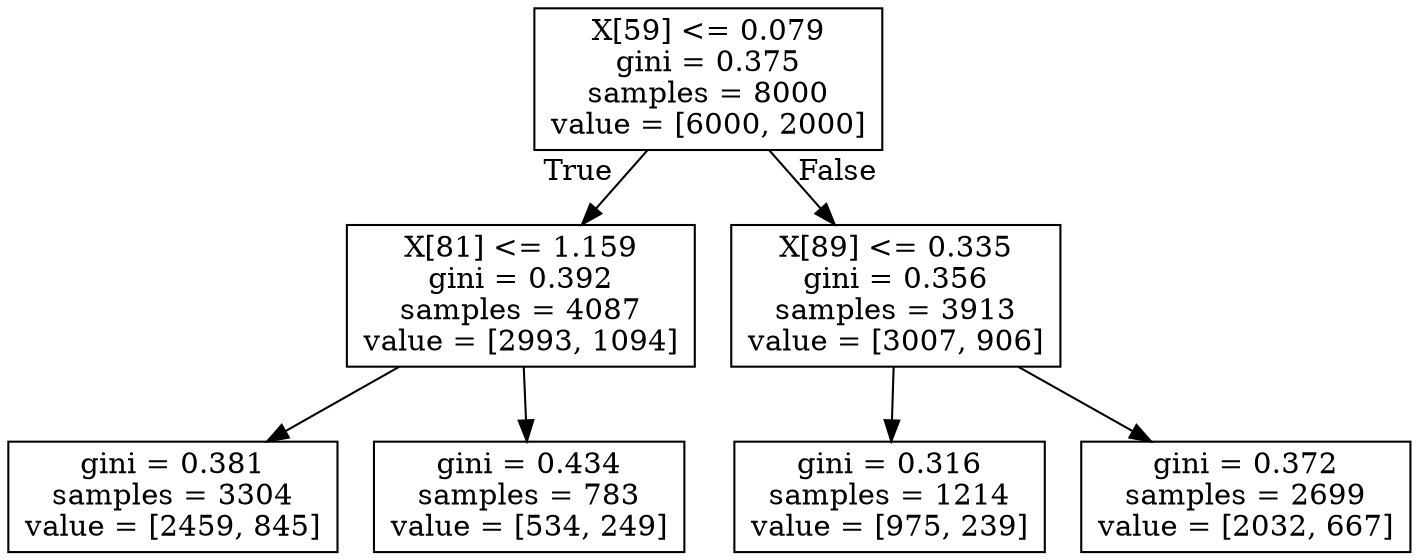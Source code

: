 digraph Tree {
node [shape=box] ;
0 [label="X[59] <= 0.079\ngini = 0.375\nsamples = 8000\nvalue = [6000, 2000]"] ;
1 [label="X[81] <= 1.159\ngini = 0.392\nsamples = 4087\nvalue = [2993, 1094]"] ;
0 -> 1 [labeldistance=2.5, labelangle=45, headlabel="True"] ;
2 [label="gini = 0.381\nsamples = 3304\nvalue = [2459, 845]"] ;
1 -> 2 ;
3 [label="gini = 0.434\nsamples = 783\nvalue = [534, 249]"] ;
1 -> 3 ;
4 [label="X[89] <= 0.335\ngini = 0.356\nsamples = 3913\nvalue = [3007, 906]"] ;
0 -> 4 [labeldistance=2.5, labelangle=-45, headlabel="False"] ;
5 [label="gini = 0.316\nsamples = 1214\nvalue = [975, 239]"] ;
4 -> 5 ;
6 [label="gini = 0.372\nsamples = 2699\nvalue = [2032, 667]"] ;
4 -> 6 ;
}